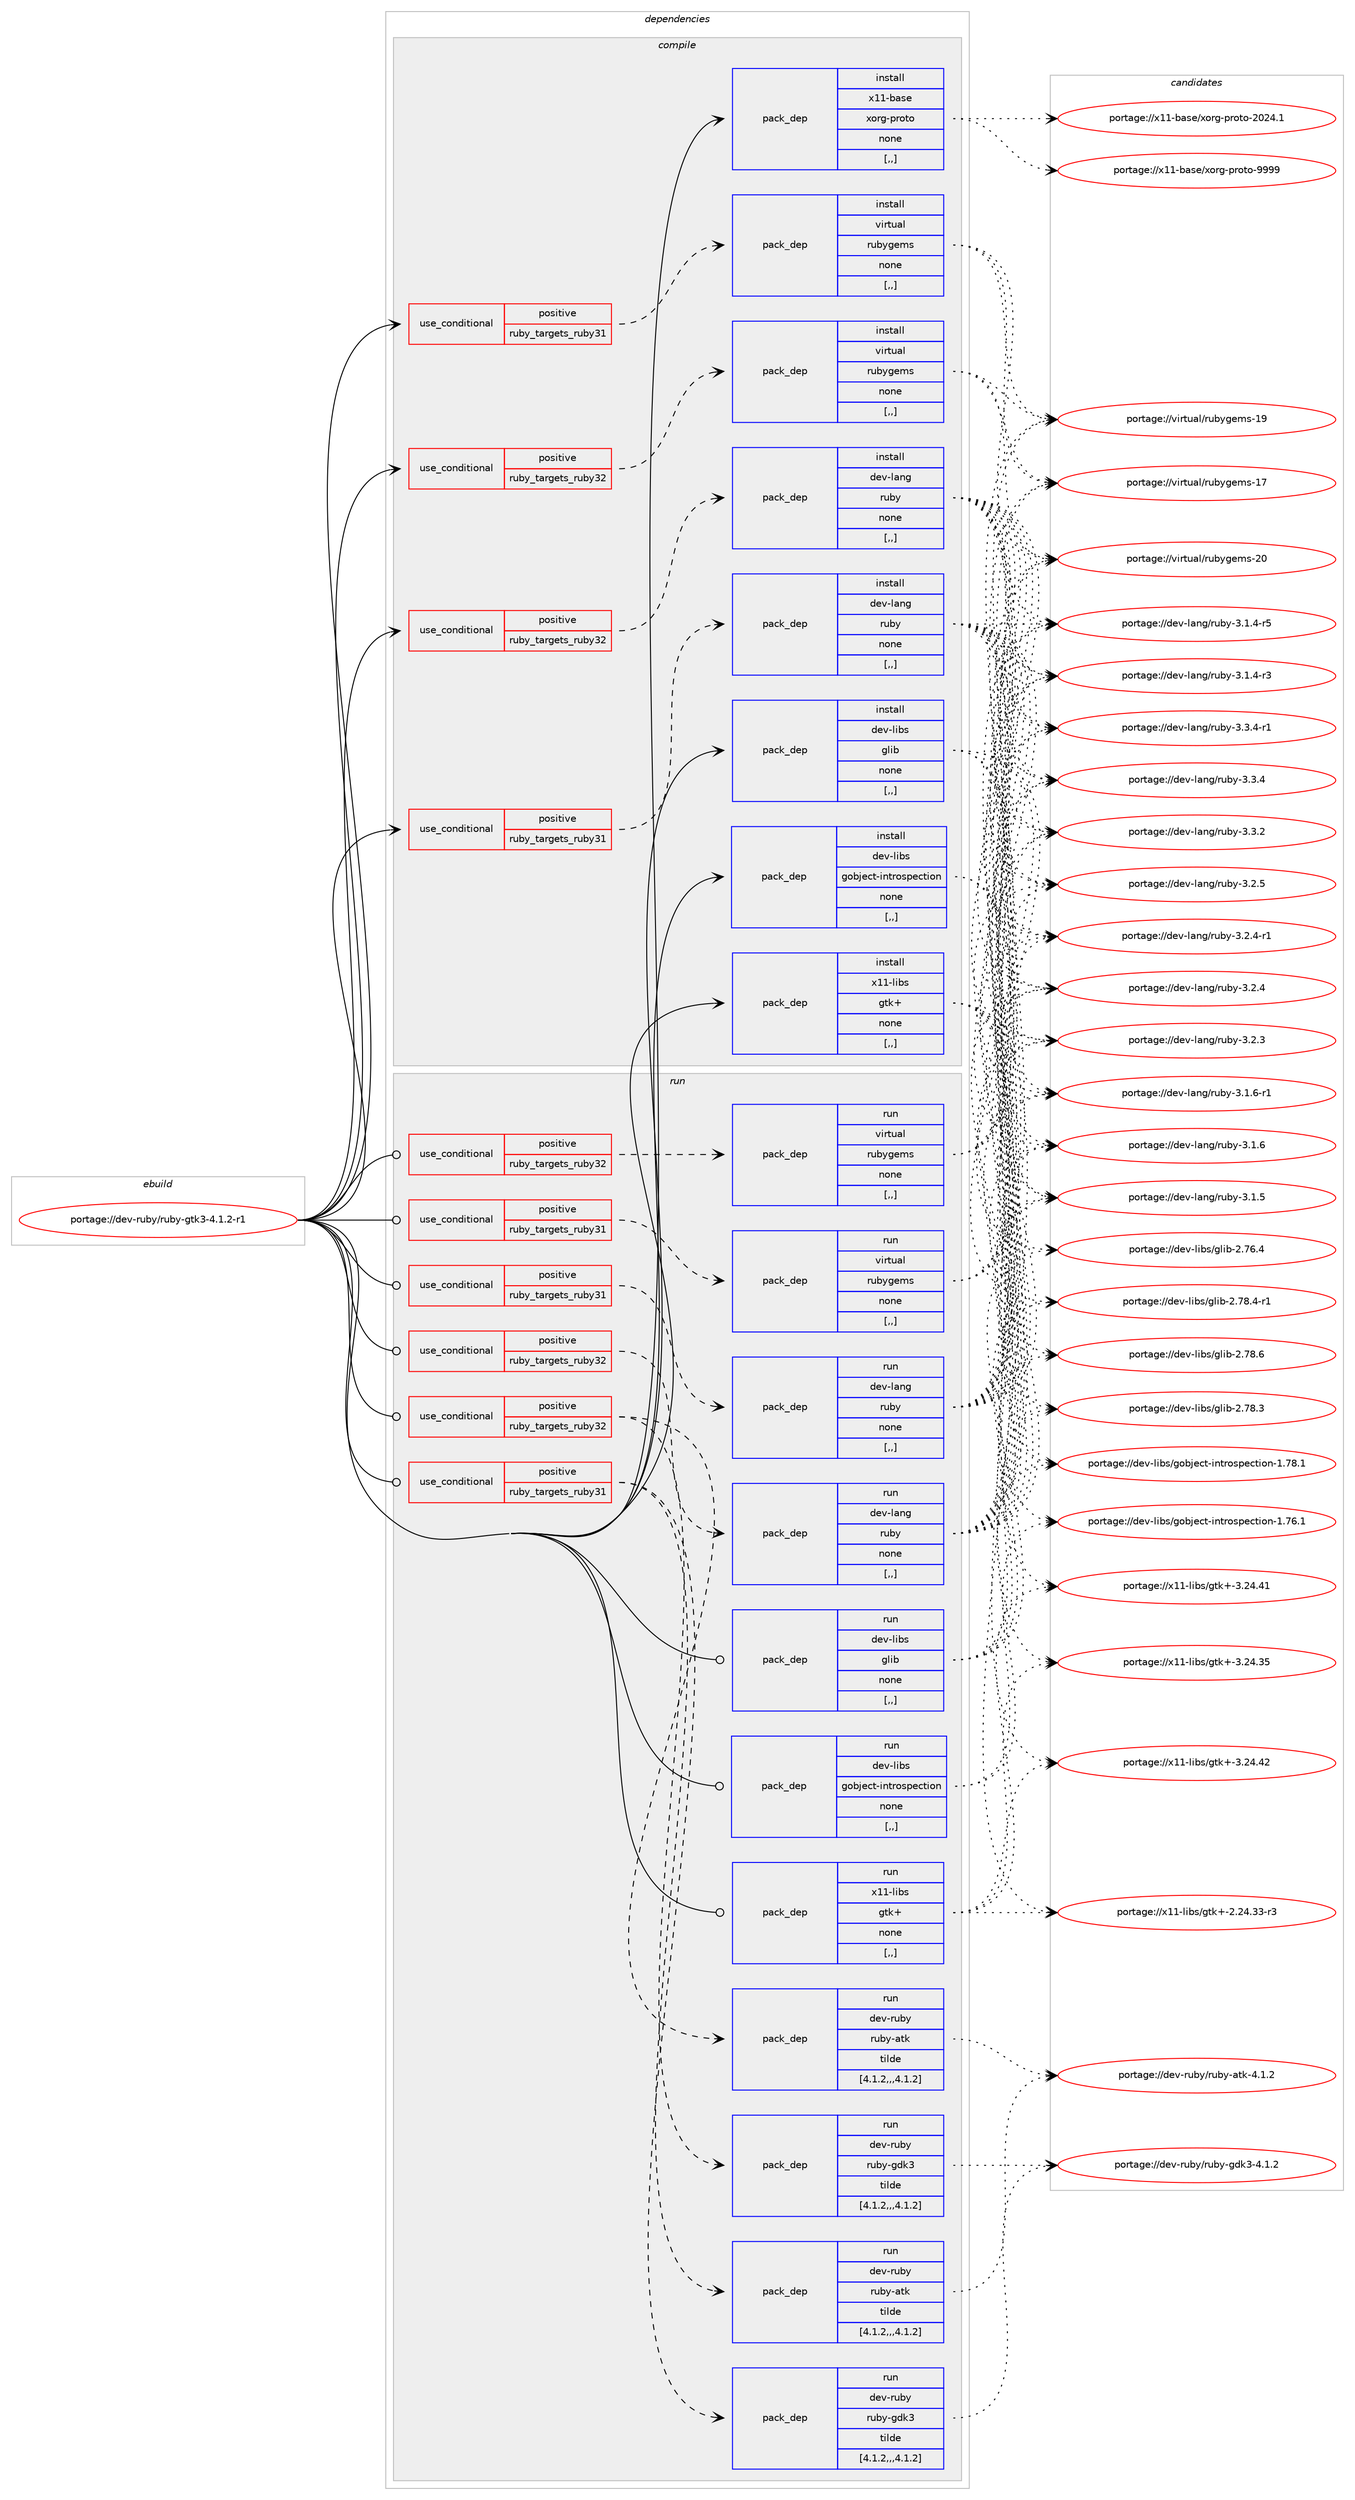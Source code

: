 digraph prolog {

# *************
# Graph options
# *************

newrank=true;
concentrate=true;
compound=true;
graph [rankdir=LR,fontname=Helvetica,fontsize=10,ranksep=1.5];#, ranksep=2.5, nodesep=0.2];
edge  [arrowhead=vee];
node  [fontname=Helvetica,fontsize=10];

# **********
# The ebuild
# **********

subgraph cluster_leftcol {
color=gray;
label=<<i>ebuild</i>>;
id [label="portage://dev-ruby/ruby-gtk3-4.1.2-r1", color=red, width=4, href="../dev-ruby/ruby-gtk3-4.1.2-r1.svg"];
}

# ****************
# The dependencies
# ****************

subgraph cluster_midcol {
color=gray;
label=<<i>dependencies</i>>;
subgraph cluster_compile {
fillcolor="#eeeeee";
style=filled;
label=<<i>compile</i>>;
subgraph cond55440 {
dependency200794 [label=<<TABLE BORDER="0" CELLBORDER="1" CELLSPACING="0" CELLPADDING="4"><TR><TD ROWSPAN="3" CELLPADDING="10">use_conditional</TD></TR><TR><TD>positive</TD></TR><TR><TD>ruby_targets_ruby31</TD></TR></TABLE>>, shape=none, color=red];
subgraph pack143971 {
dependency200795 [label=<<TABLE BORDER="0" CELLBORDER="1" CELLSPACING="0" CELLPADDING="4" WIDTH="220"><TR><TD ROWSPAN="6" CELLPADDING="30">pack_dep</TD></TR><TR><TD WIDTH="110">install</TD></TR><TR><TD>dev-lang</TD></TR><TR><TD>ruby</TD></TR><TR><TD>none</TD></TR><TR><TD>[,,]</TD></TR></TABLE>>, shape=none, color=blue];
}
dependency200794:e -> dependency200795:w [weight=20,style="dashed",arrowhead="vee"];
}
id:e -> dependency200794:w [weight=20,style="solid",arrowhead="vee"];
subgraph cond55441 {
dependency200796 [label=<<TABLE BORDER="0" CELLBORDER="1" CELLSPACING="0" CELLPADDING="4"><TR><TD ROWSPAN="3" CELLPADDING="10">use_conditional</TD></TR><TR><TD>positive</TD></TR><TR><TD>ruby_targets_ruby31</TD></TR></TABLE>>, shape=none, color=red];
subgraph pack143972 {
dependency200797 [label=<<TABLE BORDER="0" CELLBORDER="1" CELLSPACING="0" CELLPADDING="4" WIDTH="220"><TR><TD ROWSPAN="6" CELLPADDING="30">pack_dep</TD></TR><TR><TD WIDTH="110">install</TD></TR><TR><TD>virtual</TD></TR><TR><TD>rubygems</TD></TR><TR><TD>none</TD></TR><TR><TD>[,,]</TD></TR></TABLE>>, shape=none, color=blue];
}
dependency200796:e -> dependency200797:w [weight=20,style="dashed",arrowhead="vee"];
}
id:e -> dependency200796:w [weight=20,style="solid",arrowhead="vee"];
subgraph cond55442 {
dependency200798 [label=<<TABLE BORDER="0" CELLBORDER="1" CELLSPACING="0" CELLPADDING="4"><TR><TD ROWSPAN="3" CELLPADDING="10">use_conditional</TD></TR><TR><TD>positive</TD></TR><TR><TD>ruby_targets_ruby32</TD></TR></TABLE>>, shape=none, color=red];
subgraph pack143973 {
dependency200799 [label=<<TABLE BORDER="0" CELLBORDER="1" CELLSPACING="0" CELLPADDING="4" WIDTH="220"><TR><TD ROWSPAN="6" CELLPADDING="30">pack_dep</TD></TR><TR><TD WIDTH="110">install</TD></TR><TR><TD>dev-lang</TD></TR><TR><TD>ruby</TD></TR><TR><TD>none</TD></TR><TR><TD>[,,]</TD></TR></TABLE>>, shape=none, color=blue];
}
dependency200798:e -> dependency200799:w [weight=20,style="dashed",arrowhead="vee"];
}
id:e -> dependency200798:w [weight=20,style="solid",arrowhead="vee"];
subgraph cond55443 {
dependency200800 [label=<<TABLE BORDER="0" CELLBORDER="1" CELLSPACING="0" CELLPADDING="4"><TR><TD ROWSPAN="3" CELLPADDING="10">use_conditional</TD></TR><TR><TD>positive</TD></TR><TR><TD>ruby_targets_ruby32</TD></TR></TABLE>>, shape=none, color=red];
subgraph pack143974 {
dependency200801 [label=<<TABLE BORDER="0" CELLBORDER="1" CELLSPACING="0" CELLPADDING="4" WIDTH="220"><TR><TD ROWSPAN="6" CELLPADDING="30">pack_dep</TD></TR><TR><TD WIDTH="110">install</TD></TR><TR><TD>virtual</TD></TR><TR><TD>rubygems</TD></TR><TR><TD>none</TD></TR><TR><TD>[,,]</TD></TR></TABLE>>, shape=none, color=blue];
}
dependency200800:e -> dependency200801:w [weight=20,style="dashed",arrowhead="vee"];
}
id:e -> dependency200800:w [weight=20,style="solid",arrowhead="vee"];
subgraph pack143975 {
dependency200802 [label=<<TABLE BORDER="0" CELLBORDER="1" CELLSPACING="0" CELLPADDING="4" WIDTH="220"><TR><TD ROWSPAN="6" CELLPADDING="30">pack_dep</TD></TR><TR><TD WIDTH="110">install</TD></TR><TR><TD>dev-libs</TD></TR><TR><TD>glib</TD></TR><TR><TD>none</TD></TR><TR><TD>[,,]</TD></TR></TABLE>>, shape=none, color=blue];
}
id:e -> dependency200802:w [weight=20,style="solid",arrowhead="vee"];
subgraph pack143976 {
dependency200803 [label=<<TABLE BORDER="0" CELLBORDER="1" CELLSPACING="0" CELLPADDING="4" WIDTH="220"><TR><TD ROWSPAN="6" CELLPADDING="30">pack_dep</TD></TR><TR><TD WIDTH="110">install</TD></TR><TR><TD>dev-libs</TD></TR><TR><TD>gobject-introspection</TD></TR><TR><TD>none</TD></TR><TR><TD>[,,]</TD></TR></TABLE>>, shape=none, color=blue];
}
id:e -> dependency200803:w [weight=20,style="solid",arrowhead="vee"];
subgraph pack143977 {
dependency200804 [label=<<TABLE BORDER="0" CELLBORDER="1" CELLSPACING="0" CELLPADDING="4" WIDTH="220"><TR><TD ROWSPAN="6" CELLPADDING="30">pack_dep</TD></TR><TR><TD WIDTH="110">install</TD></TR><TR><TD>x11-base</TD></TR><TR><TD>xorg-proto</TD></TR><TR><TD>none</TD></TR><TR><TD>[,,]</TD></TR></TABLE>>, shape=none, color=blue];
}
id:e -> dependency200804:w [weight=20,style="solid",arrowhead="vee"];
subgraph pack143978 {
dependency200805 [label=<<TABLE BORDER="0" CELLBORDER="1" CELLSPACING="0" CELLPADDING="4" WIDTH="220"><TR><TD ROWSPAN="6" CELLPADDING="30">pack_dep</TD></TR><TR><TD WIDTH="110">install</TD></TR><TR><TD>x11-libs</TD></TR><TR><TD>gtk+</TD></TR><TR><TD>none</TD></TR><TR><TD>[,,]</TD></TR></TABLE>>, shape=none, color=blue];
}
id:e -> dependency200805:w [weight=20,style="solid",arrowhead="vee"];
}
subgraph cluster_compileandrun {
fillcolor="#eeeeee";
style=filled;
label=<<i>compile and run</i>>;
}
subgraph cluster_run {
fillcolor="#eeeeee";
style=filled;
label=<<i>run</i>>;
subgraph cond55444 {
dependency200806 [label=<<TABLE BORDER="0" CELLBORDER="1" CELLSPACING="0" CELLPADDING="4"><TR><TD ROWSPAN="3" CELLPADDING="10">use_conditional</TD></TR><TR><TD>positive</TD></TR><TR><TD>ruby_targets_ruby31</TD></TR></TABLE>>, shape=none, color=red];
subgraph pack143979 {
dependency200807 [label=<<TABLE BORDER="0" CELLBORDER="1" CELLSPACING="0" CELLPADDING="4" WIDTH="220"><TR><TD ROWSPAN="6" CELLPADDING="30">pack_dep</TD></TR><TR><TD WIDTH="110">run</TD></TR><TR><TD>dev-lang</TD></TR><TR><TD>ruby</TD></TR><TR><TD>none</TD></TR><TR><TD>[,,]</TD></TR></TABLE>>, shape=none, color=blue];
}
dependency200806:e -> dependency200807:w [weight=20,style="dashed",arrowhead="vee"];
}
id:e -> dependency200806:w [weight=20,style="solid",arrowhead="odot"];
subgraph cond55445 {
dependency200808 [label=<<TABLE BORDER="0" CELLBORDER="1" CELLSPACING="0" CELLPADDING="4"><TR><TD ROWSPAN="3" CELLPADDING="10">use_conditional</TD></TR><TR><TD>positive</TD></TR><TR><TD>ruby_targets_ruby31</TD></TR></TABLE>>, shape=none, color=red];
subgraph pack143980 {
dependency200809 [label=<<TABLE BORDER="0" CELLBORDER="1" CELLSPACING="0" CELLPADDING="4" WIDTH="220"><TR><TD ROWSPAN="6" CELLPADDING="30">pack_dep</TD></TR><TR><TD WIDTH="110">run</TD></TR><TR><TD>dev-ruby</TD></TR><TR><TD>ruby-atk</TD></TR><TR><TD>tilde</TD></TR><TR><TD>[4.1.2,,,4.1.2]</TD></TR></TABLE>>, shape=none, color=blue];
}
dependency200808:e -> dependency200809:w [weight=20,style="dashed",arrowhead="vee"];
subgraph pack143981 {
dependency200810 [label=<<TABLE BORDER="0" CELLBORDER="1" CELLSPACING="0" CELLPADDING="4" WIDTH="220"><TR><TD ROWSPAN="6" CELLPADDING="30">pack_dep</TD></TR><TR><TD WIDTH="110">run</TD></TR><TR><TD>dev-ruby</TD></TR><TR><TD>ruby-gdk3</TD></TR><TR><TD>tilde</TD></TR><TR><TD>[4.1.2,,,4.1.2]</TD></TR></TABLE>>, shape=none, color=blue];
}
dependency200808:e -> dependency200810:w [weight=20,style="dashed",arrowhead="vee"];
}
id:e -> dependency200808:w [weight=20,style="solid",arrowhead="odot"];
subgraph cond55446 {
dependency200811 [label=<<TABLE BORDER="0" CELLBORDER="1" CELLSPACING="0" CELLPADDING="4"><TR><TD ROWSPAN="3" CELLPADDING="10">use_conditional</TD></TR><TR><TD>positive</TD></TR><TR><TD>ruby_targets_ruby31</TD></TR></TABLE>>, shape=none, color=red];
subgraph pack143982 {
dependency200812 [label=<<TABLE BORDER="0" CELLBORDER="1" CELLSPACING="0" CELLPADDING="4" WIDTH="220"><TR><TD ROWSPAN="6" CELLPADDING="30">pack_dep</TD></TR><TR><TD WIDTH="110">run</TD></TR><TR><TD>virtual</TD></TR><TR><TD>rubygems</TD></TR><TR><TD>none</TD></TR><TR><TD>[,,]</TD></TR></TABLE>>, shape=none, color=blue];
}
dependency200811:e -> dependency200812:w [weight=20,style="dashed",arrowhead="vee"];
}
id:e -> dependency200811:w [weight=20,style="solid",arrowhead="odot"];
subgraph cond55447 {
dependency200813 [label=<<TABLE BORDER="0" CELLBORDER="1" CELLSPACING="0" CELLPADDING="4"><TR><TD ROWSPAN="3" CELLPADDING="10">use_conditional</TD></TR><TR><TD>positive</TD></TR><TR><TD>ruby_targets_ruby32</TD></TR></TABLE>>, shape=none, color=red];
subgraph pack143983 {
dependency200814 [label=<<TABLE BORDER="0" CELLBORDER="1" CELLSPACING="0" CELLPADDING="4" WIDTH="220"><TR><TD ROWSPAN="6" CELLPADDING="30">pack_dep</TD></TR><TR><TD WIDTH="110">run</TD></TR><TR><TD>dev-lang</TD></TR><TR><TD>ruby</TD></TR><TR><TD>none</TD></TR><TR><TD>[,,]</TD></TR></TABLE>>, shape=none, color=blue];
}
dependency200813:e -> dependency200814:w [weight=20,style="dashed",arrowhead="vee"];
}
id:e -> dependency200813:w [weight=20,style="solid",arrowhead="odot"];
subgraph cond55448 {
dependency200815 [label=<<TABLE BORDER="0" CELLBORDER="1" CELLSPACING="0" CELLPADDING="4"><TR><TD ROWSPAN="3" CELLPADDING="10">use_conditional</TD></TR><TR><TD>positive</TD></TR><TR><TD>ruby_targets_ruby32</TD></TR></TABLE>>, shape=none, color=red];
subgraph pack143984 {
dependency200816 [label=<<TABLE BORDER="0" CELLBORDER="1" CELLSPACING="0" CELLPADDING="4" WIDTH="220"><TR><TD ROWSPAN="6" CELLPADDING="30">pack_dep</TD></TR><TR><TD WIDTH="110">run</TD></TR><TR><TD>dev-ruby</TD></TR><TR><TD>ruby-atk</TD></TR><TR><TD>tilde</TD></TR><TR><TD>[4.1.2,,,4.1.2]</TD></TR></TABLE>>, shape=none, color=blue];
}
dependency200815:e -> dependency200816:w [weight=20,style="dashed",arrowhead="vee"];
subgraph pack143985 {
dependency200817 [label=<<TABLE BORDER="0" CELLBORDER="1" CELLSPACING="0" CELLPADDING="4" WIDTH="220"><TR><TD ROWSPAN="6" CELLPADDING="30">pack_dep</TD></TR><TR><TD WIDTH="110">run</TD></TR><TR><TD>dev-ruby</TD></TR><TR><TD>ruby-gdk3</TD></TR><TR><TD>tilde</TD></TR><TR><TD>[4.1.2,,,4.1.2]</TD></TR></TABLE>>, shape=none, color=blue];
}
dependency200815:e -> dependency200817:w [weight=20,style="dashed",arrowhead="vee"];
}
id:e -> dependency200815:w [weight=20,style="solid",arrowhead="odot"];
subgraph cond55449 {
dependency200818 [label=<<TABLE BORDER="0" CELLBORDER="1" CELLSPACING="0" CELLPADDING="4"><TR><TD ROWSPAN="3" CELLPADDING="10">use_conditional</TD></TR><TR><TD>positive</TD></TR><TR><TD>ruby_targets_ruby32</TD></TR></TABLE>>, shape=none, color=red];
subgraph pack143986 {
dependency200819 [label=<<TABLE BORDER="0" CELLBORDER="1" CELLSPACING="0" CELLPADDING="4" WIDTH="220"><TR><TD ROWSPAN="6" CELLPADDING="30">pack_dep</TD></TR><TR><TD WIDTH="110">run</TD></TR><TR><TD>virtual</TD></TR><TR><TD>rubygems</TD></TR><TR><TD>none</TD></TR><TR><TD>[,,]</TD></TR></TABLE>>, shape=none, color=blue];
}
dependency200818:e -> dependency200819:w [weight=20,style="dashed",arrowhead="vee"];
}
id:e -> dependency200818:w [weight=20,style="solid",arrowhead="odot"];
subgraph pack143987 {
dependency200820 [label=<<TABLE BORDER="0" CELLBORDER="1" CELLSPACING="0" CELLPADDING="4" WIDTH="220"><TR><TD ROWSPAN="6" CELLPADDING="30">pack_dep</TD></TR><TR><TD WIDTH="110">run</TD></TR><TR><TD>dev-libs</TD></TR><TR><TD>glib</TD></TR><TR><TD>none</TD></TR><TR><TD>[,,]</TD></TR></TABLE>>, shape=none, color=blue];
}
id:e -> dependency200820:w [weight=20,style="solid",arrowhead="odot"];
subgraph pack143988 {
dependency200821 [label=<<TABLE BORDER="0" CELLBORDER="1" CELLSPACING="0" CELLPADDING="4" WIDTH="220"><TR><TD ROWSPAN="6" CELLPADDING="30">pack_dep</TD></TR><TR><TD WIDTH="110">run</TD></TR><TR><TD>dev-libs</TD></TR><TR><TD>gobject-introspection</TD></TR><TR><TD>none</TD></TR><TR><TD>[,,]</TD></TR></TABLE>>, shape=none, color=blue];
}
id:e -> dependency200821:w [weight=20,style="solid",arrowhead="odot"];
subgraph pack143989 {
dependency200822 [label=<<TABLE BORDER="0" CELLBORDER="1" CELLSPACING="0" CELLPADDING="4" WIDTH="220"><TR><TD ROWSPAN="6" CELLPADDING="30">pack_dep</TD></TR><TR><TD WIDTH="110">run</TD></TR><TR><TD>x11-libs</TD></TR><TR><TD>gtk+</TD></TR><TR><TD>none</TD></TR><TR><TD>[,,]</TD></TR></TABLE>>, shape=none, color=blue];
}
id:e -> dependency200822:w [weight=20,style="solid",arrowhead="odot"];
}
}

# **************
# The candidates
# **************

subgraph cluster_choices {
rank=same;
color=gray;
label=<<i>candidates</i>>;

subgraph choice143971 {
color=black;
nodesep=1;
choice100101118451089711010347114117981214551465146524511449 [label="portage://dev-lang/ruby-3.3.4-r1", color=red, width=4,href="../dev-lang/ruby-3.3.4-r1.svg"];
choice10010111845108971101034711411798121455146514652 [label="portage://dev-lang/ruby-3.3.4", color=red, width=4,href="../dev-lang/ruby-3.3.4.svg"];
choice10010111845108971101034711411798121455146514650 [label="portage://dev-lang/ruby-3.3.2", color=red, width=4,href="../dev-lang/ruby-3.3.2.svg"];
choice10010111845108971101034711411798121455146504653 [label="portage://dev-lang/ruby-3.2.5", color=red, width=4,href="../dev-lang/ruby-3.2.5.svg"];
choice100101118451089711010347114117981214551465046524511449 [label="portage://dev-lang/ruby-3.2.4-r1", color=red, width=4,href="../dev-lang/ruby-3.2.4-r1.svg"];
choice10010111845108971101034711411798121455146504652 [label="portage://dev-lang/ruby-3.2.4", color=red, width=4,href="../dev-lang/ruby-3.2.4.svg"];
choice10010111845108971101034711411798121455146504651 [label="portage://dev-lang/ruby-3.2.3", color=red, width=4,href="../dev-lang/ruby-3.2.3.svg"];
choice100101118451089711010347114117981214551464946544511449 [label="portage://dev-lang/ruby-3.1.6-r1", color=red, width=4,href="../dev-lang/ruby-3.1.6-r1.svg"];
choice10010111845108971101034711411798121455146494654 [label="portage://dev-lang/ruby-3.1.6", color=red, width=4,href="../dev-lang/ruby-3.1.6.svg"];
choice10010111845108971101034711411798121455146494653 [label="portage://dev-lang/ruby-3.1.5", color=red, width=4,href="../dev-lang/ruby-3.1.5.svg"];
choice100101118451089711010347114117981214551464946524511453 [label="portage://dev-lang/ruby-3.1.4-r5", color=red, width=4,href="../dev-lang/ruby-3.1.4-r5.svg"];
choice100101118451089711010347114117981214551464946524511451 [label="portage://dev-lang/ruby-3.1.4-r3", color=red, width=4,href="../dev-lang/ruby-3.1.4-r3.svg"];
dependency200795:e -> choice100101118451089711010347114117981214551465146524511449:w [style=dotted,weight="100"];
dependency200795:e -> choice10010111845108971101034711411798121455146514652:w [style=dotted,weight="100"];
dependency200795:e -> choice10010111845108971101034711411798121455146514650:w [style=dotted,weight="100"];
dependency200795:e -> choice10010111845108971101034711411798121455146504653:w [style=dotted,weight="100"];
dependency200795:e -> choice100101118451089711010347114117981214551465046524511449:w [style=dotted,weight="100"];
dependency200795:e -> choice10010111845108971101034711411798121455146504652:w [style=dotted,weight="100"];
dependency200795:e -> choice10010111845108971101034711411798121455146504651:w [style=dotted,weight="100"];
dependency200795:e -> choice100101118451089711010347114117981214551464946544511449:w [style=dotted,weight="100"];
dependency200795:e -> choice10010111845108971101034711411798121455146494654:w [style=dotted,weight="100"];
dependency200795:e -> choice10010111845108971101034711411798121455146494653:w [style=dotted,weight="100"];
dependency200795:e -> choice100101118451089711010347114117981214551464946524511453:w [style=dotted,weight="100"];
dependency200795:e -> choice100101118451089711010347114117981214551464946524511451:w [style=dotted,weight="100"];
}
subgraph choice143972 {
color=black;
nodesep=1;
choice118105114116117971084711411798121103101109115455048 [label="portage://virtual/rubygems-20", color=red, width=4,href="../virtual/rubygems-20.svg"];
choice118105114116117971084711411798121103101109115454957 [label="portage://virtual/rubygems-19", color=red, width=4,href="../virtual/rubygems-19.svg"];
choice118105114116117971084711411798121103101109115454955 [label="portage://virtual/rubygems-17", color=red, width=4,href="../virtual/rubygems-17.svg"];
dependency200797:e -> choice118105114116117971084711411798121103101109115455048:w [style=dotted,weight="100"];
dependency200797:e -> choice118105114116117971084711411798121103101109115454957:w [style=dotted,weight="100"];
dependency200797:e -> choice118105114116117971084711411798121103101109115454955:w [style=dotted,weight="100"];
}
subgraph choice143973 {
color=black;
nodesep=1;
choice100101118451089711010347114117981214551465146524511449 [label="portage://dev-lang/ruby-3.3.4-r1", color=red, width=4,href="../dev-lang/ruby-3.3.4-r1.svg"];
choice10010111845108971101034711411798121455146514652 [label="portage://dev-lang/ruby-3.3.4", color=red, width=4,href="../dev-lang/ruby-3.3.4.svg"];
choice10010111845108971101034711411798121455146514650 [label="portage://dev-lang/ruby-3.3.2", color=red, width=4,href="../dev-lang/ruby-3.3.2.svg"];
choice10010111845108971101034711411798121455146504653 [label="portage://dev-lang/ruby-3.2.5", color=red, width=4,href="../dev-lang/ruby-3.2.5.svg"];
choice100101118451089711010347114117981214551465046524511449 [label="portage://dev-lang/ruby-3.2.4-r1", color=red, width=4,href="../dev-lang/ruby-3.2.4-r1.svg"];
choice10010111845108971101034711411798121455146504652 [label="portage://dev-lang/ruby-3.2.4", color=red, width=4,href="../dev-lang/ruby-3.2.4.svg"];
choice10010111845108971101034711411798121455146504651 [label="portage://dev-lang/ruby-3.2.3", color=red, width=4,href="../dev-lang/ruby-3.2.3.svg"];
choice100101118451089711010347114117981214551464946544511449 [label="portage://dev-lang/ruby-3.1.6-r1", color=red, width=4,href="../dev-lang/ruby-3.1.6-r1.svg"];
choice10010111845108971101034711411798121455146494654 [label="portage://dev-lang/ruby-3.1.6", color=red, width=4,href="../dev-lang/ruby-3.1.6.svg"];
choice10010111845108971101034711411798121455146494653 [label="portage://dev-lang/ruby-3.1.5", color=red, width=4,href="../dev-lang/ruby-3.1.5.svg"];
choice100101118451089711010347114117981214551464946524511453 [label="portage://dev-lang/ruby-3.1.4-r5", color=red, width=4,href="../dev-lang/ruby-3.1.4-r5.svg"];
choice100101118451089711010347114117981214551464946524511451 [label="portage://dev-lang/ruby-3.1.4-r3", color=red, width=4,href="../dev-lang/ruby-3.1.4-r3.svg"];
dependency200799:e -> choice100101118451089711010347114117981214551465146524511449:w [style=dotted,weight="100"];
dependency200799:e -> choice10010111845108971101034711411798121455146514652:w [style=dotted,weight="100"];
dependency200799:e -> choice10010111845108971101034711411798121455146514650:w [style=dotted,weight="100"];
dependency200799:e -> choice10010111845108971101034711411798121455146504653:w [style=dotted,weight="100"];
dependency200799:e -> choice100101118451089711010347114117981214551465046524511449:w [style=dotted,weight="100"];
dependency200799:e -> choice10010111845108971101034711411798121455146504652:w [style=dotted,weight="100"];
dependency200799:e -> choice10010111845108971101034711411798121455146504651:w [style=dotted,weight="100"];
dependency200799:e -> choice100101118451089711010347114117981214551464946544511449:w [style=dotted,weight="100"];
dependency200799:e -> choice10010111845108971101034711411798121455146494654:w [style=dotted,weight="100"];
dependency200799:e -> choice10010111845108971101034711411798121455146494653:w [style=dotted,weight="100"];
dependency200799:e -> choice100101118451089711010347114117981214551464946524511453:w [style=dotted,weight="100"];
dependency200799:e -> choice100101118451089711010347114117981214551464946524511451:w [style=dotted,weight="100"];
}
subgraph choice143974 {
color=black;
nodesep=1;
choice118105114116117971084711411798121103101109115455048 [label="portage://virtual/rubygems-20", color=red, width=4,href="../virtual/rubygems-20.svg"];
choice118105114116117971084711411798121103101109115454957 [label="portage://virtual/rubygems-19", color=red, width=4,href="../virtual/rubygems-19.svg"];
choice118105114116117971084711411798121103101109115454955 [label="portage://virtual/rubygems-17", color=red, width=4,href="../virtual/rubygems-17.svg"];
dependency200801:e -> choice118105114116117971084711411798121103101109115455048:w [style=dotted,weight="100"];
dependency200801:e -> choice118105114116117971084711411798121103101109115454957:w [style=dotted,weight="100"];
dependency200801:e -> choice118105114116117971084711411798121103101109115454955:w [style=dotted,weight="100"];
}
subgraph choice143975 {
color=black;
nodesep=1;
choice1001011184510810598115471031081059845504655564654 [label="portage://dev-libs/glib-2.78.6", color=red, width=4,href="../dev-libs/glib-2.78.6.svg"];
choice10010111845108105981154710310810598455046555646524511449 [label="portage://dev-libs/glib-2.78.4-r1", color=red, width=4,href="../dev-libs/glib-2.78.4-r1.svg"];
choice1001011184510810598115471031081059845504655564651 [label="portage://dev-libs/glib-2.78.3", color=red, width=4,href="../dev-libs/glib-2.78.3.svg"];
choice1001011184510810598115471031081059845504655544652 [label="portage://dev-libs/glib-2.76.4", color=red, width=4,href="../dev-libs/glib-2.76.4.svg"];
dependency200802:e -> choice1001011184510810598115471031081059845504655564654:w [style=dotted,weight="100"];
dependency200802:e -> choice10010111845108105981154710310810598455046555646524511449:w [style=dotted,weight="100"];
dependency200802:e -> choice1001011184510810598115471031081059845504655564651:w [style=dotted,weight="100"];
dependency200802:e -> choice1001011184510810598115471031081059845504655544652:w [style=dotted,weight="100"];
}
subgraph choice143976 {
color=black;
nodesep=1;
choice1001011184510810598115471031119810610199116451051101161141111151121019911610511111045494655564649 [label="portage://dev-libs/gobject-introspection-1.78.1", color=red, width=4,href="../dev-libs/gobject-introspection-1.78.1.svg"];
choice1001011184510810598115471031119810610199116451051101161141111151121019911610511111045494655544649 [label="portage://dev-libs/gobject-introspection-1.76.1", color=red, width=4,href="../dev-libs/gobject-introspection-1.76.1.svg"];
dependency200803:e -> choice1001011184510810598115471031119810610199116451051101161141111151121019911610511111045494655564649:w [style=dotted,weight="100"];
dependency200803:e -> choice1001011184510810598115471031119810610199116451051101161141111151121019911610511111045494655544649:w [style=dotted,weight="100"];
}
subgraph choice143977 {
color=black;
nodesep=1;
choice120494945989711510147120111114103451121141111161114557575757 [label="portage://x11-base/xorg-proto-9999", color=red, width=4,href="../x11-base/xorg-proto-9999.svg"];
choice1204949459897115101471201111141034511211411111611145504850524649 [label="portage://x11-base/xorg-proto-2024.1", color=red, width=4,href="../x11-base/xorg-proto-2024.1.svg"];
dependency200804:e -> choice120494945989711510147120111114103451121141111161114557575757:w [style=dotted,weight="100"];
dependency200804:e -> choice1204949459897115101471201111141034511211411111611145504850524649:w [style=dotted,weight="100"];
}
subgraph choice143978 {
color=black;
nodesep=1;
choice1204949451081059811547103116107434551465052465250 [label="portage://x11-libs/gtk+-3.24.42", color=red, width=4,href="../x11-libs/gtk+-3.24.42.svg"];
choice1204949451081059811547103116107434551465052465249 [label="portage://x11-libs/gtk+-3.24.41", color=red, width=4,href="../x11-libs/gtk+-3.24.41.svg"];
choice1204949451081059811547103116107434551465052465153 [label="portage://x11-libs/gtk+-3.24.35", color=red, width=4,href="../x11-libs/gtk+-3.24.35.svg"];
choice12049494510810598115471031161074345504650524651514511451 [label="portage://x11-libs/gtk+-2.24.33-r3", color=red, width=4,href="../x11-libs/gtk+-2.24.33-r3.svg"];
dependency200805:e -> choice1204949451081059811547103116107434551465052465250:w [style=dotted,weight="100"];
dependency200805:e -> choice1204949451081059811547103116107434551465052465249:w [style=dotted,weight="100"];
dependency200805:e -> choice1204949451081059811547103116107434551465052465153:w [style=dotted,weight="100"];
dependency200805:e -> choice12049494510810598115471031161074345504650524651514511451:w [style=dotted,weight="100"];
}
subgraph choice143979 {
color=black;
nodesep=1;
choice100101118451089711010347114117981214551465146524511449 [label="portage://dev-lang/ruby-3.3.4-r1", color=red, width=4,href="../dev-lang/ruby-3.3.4-r1.svg"];
choice10010111845108971101034711411798121455146514652 [label="portage://dev-lang/ruby-3.3.4", color=red, width=4,href="../dev-lang/ruby-3.3.4.svg"];
choice10010111845108971101034711411798121455146514650 [label="portage://dev-lang/ruby-3.3.2", color=red, width=4,href="../dev-lang/ruby-3.3.2.svg"];
choice10010111845108971101034711411798121455146504653 [label="portage://dev-lang/ruby-3.2.5", color=red, width=4,href="../dev-lang/ruby-3.2.5.svg"];
choice100101118451089711010347114117981214551465046524511449 [label="portage://dev-lang/ruby-3.2.4-r1", color=red, width=4,href="../dev-lang/ruby-3.2.4-r1.svg"];
choice10010111845108971101034711411798121455146504652 [label="portage://dev-lang/ruby-3.2.4", color=red, width=4,href="../dev-lang/ruby-3.2.4.svg"];
choice10010111845108971101034711411798121455146504651 [label="portage://dev-lang/ruby-3.2.3", color=red, width=4,href="../dev-lang/ruby-3.2.3.svg"];
choice100101118451089711010347114117981214551464946544511449 [label="portage://dev-lang/ruby-3.1.6-r1", color=red, width=4,href="../dev-lang/ruby-3.1.6-r1.svg"];
choice10010111845108971101034711411798121455146494654 [label="portage://dev-lang/ruby-3.1.6", color=red, width=4,href="../dev-lang/ruby-3.1.6.svg"];
choice10010111845108971101034711411798121455146494653 [label="portage://dev-lang/ruby-3.1.5", color=red, width=4,href="../dev-lang/ruby-3.1.5.svg"];
choice100101118451089711010347114117981214551464946524511453 [label="portage://dev-lang/ruby-3.1.4-r5", color=red, width=4,href="../dev-lang/ruby-3.1.4-r5.svg"];
choice100101118451089711010347114117981214551464946524511451 [label="portage://dev-lang/ruby-3.1.4-r3", color=red, width=4,href="../dev-lang/ruby-3.1.4-r3.svg"];
dependency200807:e -> choice100101118451089711010347114117981214551465146524511449:w [style=dotted,weight="100"];
dependency200807:e -> choice10010111845108971101034711411798121455146514652:w [style=dotted,weight="100"];
dependency200807:e -> choice10010111845108971101034711411798121455146514650:w [style=dotted,weight="100"];
dependency200807:e -> choice10010111845108971101034711411798121455146504653:w [style=dotted,weight="100"];
dependency200807:e -> choice100101118451089711010347114117981214551465046524511449:w [style=dotted,weight="100"];
dependency200807:e -> choice10010111845108971101034711411798121455146504652:w [style=dotted,weight="100"];
dependency200807:e -> choice10010111845108971101034711411798121455146504651:w [style=dotted,weight="100"];
dependency200807:e -> choice100101118451089711010347114117981214551464946544511449:w [style=dotted,weight="100"];
dependency200807:e -> choice10010111845108971101034711411798121455146494654:w [style=dotted,weight="100"];
dependency200807:e -> choice10010111845108971101034711411798121455146494653:w [style=dotted,weight="100"];
dependency200807:e -> choice100101118451089711010347114117981214551464946524511453:w [style=dotted,weight="100"];
dependency200807:e -> choice100101118451089711010347114117981214551464946524511451:w [style=dotted,weight="100"];
}
subgraph choice143980 {
color=black;
nodesep=1;
choice100101118451141179812147114117981214597116107455246494650 [label="portage://dev-ruby/ruby-atk-4.1.2", color=red, width=4,href="../dev-ruby/ruby-atk-4.1.2.svg"];
dependency200809:e -> choice100101118451141179812147114117981214597116107455246494650:w [style=dotted,weight="100"];
}
subgraph choice143981 {
color=black;
nodesep=1;
choice100101118451141179812147114117981214510310010751455246494650 [label="portage://dev-ruby/ruby-gdk3-4.1.2", color=red, width=4,href="../dev-ruby/ruby-gdk3-4.1.2.svg"];
dependency200810:e -> choice100101118451141179812147114117981214510310010751455246494650:w [style=dotted,weight="100"];
}
subgraph choice143982 {
color=black;
nodesep=1;
choice118105114116117971084711411798121103101109115455048 [label="portage://virtual/rubygems-20", color=red, width=4,href="../virtual/rubygems-20.svg"];
choice118105114116117971084711411798121103101109115454957 [label="portage://virtual/rubygems-19", color=red, width=4,href="../virtual/rubygems-19.svg"];
choice118105114116117971084711411798121103101109115454955 [label="portage://virtual/rubygems-17", color=red, width=4,href="../virtual/rubygems-17.svg"];
dependency200812:e -> choice118105114116117971084711411798121103101109115455048:w [style=dotted,weight="100"];
dependency200812:e -> choice118105114116117971084711411798121103101109115454957:w [style=dotted,weight="100"];
dependency200812:e -> choice118105114116117971084711411798121103101109115454955:w [style=dotted,weight="100"];
}
subgraph choice143983 {
color=black;
nodesep=1;
choice100101118451089711010347114117981214551465146524511449 [label="portage://dev-lang/ruby-3.3.4-r1", color=red, width=4,href="../dev-lang/ruby-3.3.4-r1.svg"];
choice10010111845108971101034711411798121455146514652 [label="portage://dev-lang/ruby-3.3.4", color=red, width=4,href="../dev-lang/ruby-3.3.4.svg"];
choice10010111845108971101034711411798121455146514650 [label="portage://dev-lang/ruby-3.3.2", color=red, width=4,href="../dev-lang/ruby-3.3.2.svg"];
choice10010111845108971101034711411798121455146504653 [label="portage://dev-lang/ruby-3.2.5", color=red, width=4,href="../dev-lang/ruby-3.2.5.svg"];
choice100101118451089711010347114117981214551465046524511449 [label="portage://dev-lang/ruby-3.2.4-r1", color=red, width=4,href="../dev-lang/ruby-3.2.4-r1.svg"];
choice10010111845108971101034711411798121455146504652 [label="portage://dev-lang/ruby-3.2.4", color=red, width=4,href="../dev-lang/ruby-3.2.4.svg"];
choice10010111845108971101034711411798121455146504651 [label="portage://dev-lang/ruby-3.2.3", color=red, width=4,href="../dev-lang/ruby-3.2.3.svg"];
choice100101118451089711010347114117981214551464946544511449 [label="portage://dev-lang/ruby-3.1.6-r1", color=red, width=4,href="../dev-lang/ruby-3.1.6-r1.svg"];
choice10010111845108971101034711411798121455146494654 [label="portage://dev-lang/ruby-3.1.6", color=red, width=4,href="../dev-lang/ruby-3.1.6.svg"];
choice10010111845108971101034711411798121455146494653 [label="portage://dev-lang/ruby-3.1.5", color=red, width=4,href="../dev-lang/ruby-3.1.5.svg"];
choice100101118451089711010347114117981214551464946524511453 [label="portage://dev-lang/ruby-3.1.4-r5", color=red, width=4,href="../dev-lang/ruby-3.1.4-r5.svg"];
choice100101118451089711010347114117981214551464946524511451 [label="portage://dev-lang/ruby-3.1.4-r3", color=red, width=4,href="../dev-lang/ruby-3.1.4-r3.svg"];
dependency200814:e -> choice100101118451089711010347114117981214551465146524511449:w [style=dotted,weight="100"];
dependency200814:e -> choice10010111845108971101034711411798121455146514652:w [style=dotted,weight="100"];
dependency200814:e -> choice10010111845108971101034711411798121455146514650:w [style=dotted,weight="100"];
dependency200814:e -> choice10010111845108971101034711411798121455146504653:w [style=dotted,weight="100"];
dependency200814:e -> choice100101118451089711010347114117981214551465046524511449:w [style=dotted,weight="100"];
dependency200814:e -> choice10010111845108971101034711411798121455146504652:w [style=dotted,weight="100"];
dependency200814:e -> choice10010111845108971101034711411798121455146504651:w [style=dotted,weight="100"];
dependency200814:e -> choice100101118451089711010347114117981214551464946544511449:w [style=dotted,weight="100"];
dependency200814:e -> choice10010111845108971101034711411798121455146494654:w [style=dotted,weight="100"];
dependency200814:e -> choice10010111845108971101034711411798121455146494653:w [style=dotted,weight="100"];
dependency200814:e -> choice100101118451089711010347114117981214551464946524511453:w [style=dotted,weight="100"];
dependency200814:e -> choice100101118451089711010347114117981214551464946524511451:w [style=dotted,weight="100"];
}
subgraph choice143984 {
color=black;
nodesep=1;
choice100101118451141179812147114117981214597116107455246494650 [label="portage://dev-ruby/ruby-atk-4.1.2", color=red, width=4,href="../dev-ruby/ruby-atk-4.1.2.svg"];
dependency200816:e -> choice100101118451141179812147114117981214597116107455246494650:w [style=dotted,weight="100"];
}
subgraph choice143985 {
color=black;
nodesep=1;
choice100101118451141179812147114117981214510310010751455246494650 [label="portage://dev-ruby/ruby-gdk3-4.1.2", color=red, width=4,href="../dev-ruby/ruby-gdk3-4.1.2.svg"];
dependency200817:e -> choice100101118451141179812147114117981214510310010751455246494650:w [style=dotted,weight="100"];
}
subgraph choice143986 {
color=black;
nodesep=1;
choice118105114116117971084711411798121103101109115455048 [label="portage://virtual/rubygems-20", color=red, width=4,href="../virtual/rubygems-20.svg"];
choice118105114116117971084711411798121103101109115454957 [label="portage://virtual/rubygems-19", color=red, width=4,href="../virtual/rubygems-19.svg"];
choice118105114116117971084711411798121103101109115454955 [label="portage://virtual/rubygems-17", color=red, width=4,href="../virtual/rubygems-17.svg"];
dependency200819:e -> choice118105114116117971084711411798121103101109115455048:w [style=dotted,weight="100"];
dependency200819:e -> choice118105114116117971084711411798121103101109115454957:w [style=dotted,weight="100"];
dependency200819:e -> choice118105114116117971084711411798121103101109115454955:w [style=dotted,weight="100"];
}
subgraph choice143987 {
color=black;
nodesep=1;
choice1001011184510810598115471031081059845504655564654 [label="portage://dev-libs/glib-2.78.6", color=red, width=4,href="../dev-libs/glib-2.78.6.svg"];
choice10010111845108105981154710310810598455046555646524511449 [label="portage://dev-libs/glib-2.78.4-r1", color=red, width=4,href="../dev-libs/glib-2.78.4-r1.svg"];
choice1001011184510810598115471031081059845504655564651 [label="portage://dev-libs/glib-2.78.3", color=red, width=4,href="../dev-libs/glib-2.78.3.svg"];
choice1001011184510810598115471031081059845504655544652 [label="portage://dev-libs/glib-2.76.4", color=red, width=4,href="../dev-libs/glib-2.76.4.svg"];
dependency200820:e -> choice1001011184510810598115471031081059845504655564654:w [style=dotted,weight="100"];
dependency200820:e -> choice10010111845108105981154710310810598455046555646524511449:w [style=dotted,weight="100"];
dependency200820:e -> choice1001011184510810598115471031081059845504655564651:w [style=dotted,weight="100"];
dependency200820:e -> choice1001011184510810598115471031081059845504655544652:w [style=dotted,weight="100"];
}
subgraph choice143988 {
color=black;
nodesep=1;
choice1001011184510810598115471031119810610199116451051101161141111151121019911610511111045494655564649 [label="portage://dev-libs/gobject-introspection-1.78.1", color=red, width=4,href="../dev-libs/gobject-introspection-1.78.1.svg"];
choice1001011184510810598115471031119810610199116451051101161141111151121019911610511111045494655544649 [label="portage://dev-libs/gobject-introspection-1.76.1", color=red, width=4,href="../dev-libs/gobject-introspection-1.76.1.svg"];
dependency200821:e -> choice1001011184510810598115471031119810610199116451051101161141111151121019911610511111045494655564649:w [style=dotted,weight="100"];
dependency200821:e -> choice1001011184510810598115471031119810610199116451051101161141111151121019911610511111045494655544649:w [style=dotted,weight="100"];
}
subgraph choice143989 {
color=black;
nodesep=1;
choice1204949451081059811547103116107434551465052465250 [label="portage://x11-libs/gtk+-3.24.42", color=red, width=4,href="../x11-libs/gtk+-3.24.42.svg"];
choice1204949451081059811547103116107434551465052465249 [label="portage://x11-libs/gtk+-3.24.41", color=red, width=4,href="../x11-libs/gtk+-3.24.41.svg"];
choice1204949451081059811547103116107434551465052465153 [label="portage://x11-libs/gtk+-3.24.35", color=red, width=4,href="../x11-libs/gtk+-3.24.35.svg"];
choice12049494510810598115471031161074345504650524651514511451 [label="portage://x11-libs/gtk+-2.24.33-r3", color=red, width=4,href="../x11-libs/gtk+-2.24.33-r3.svg"];
dependency200822:e -> choice1204949451081059811547103116107434551465052465250:w [style=dotted,weight="100"];
dependency200822:e -> choice1204949451081059811547103116107434551465052465249:w [style=dotted,weight="100"];
dependency200822:e -> choice1204949451081059811547103116107434551465052465153:w [style=dotted,weight="100"];
dependency200822:e -> choice12049494510810598115471031161074345504650524651514511451:w [style=dotted,weight="100"];
}
}

}
